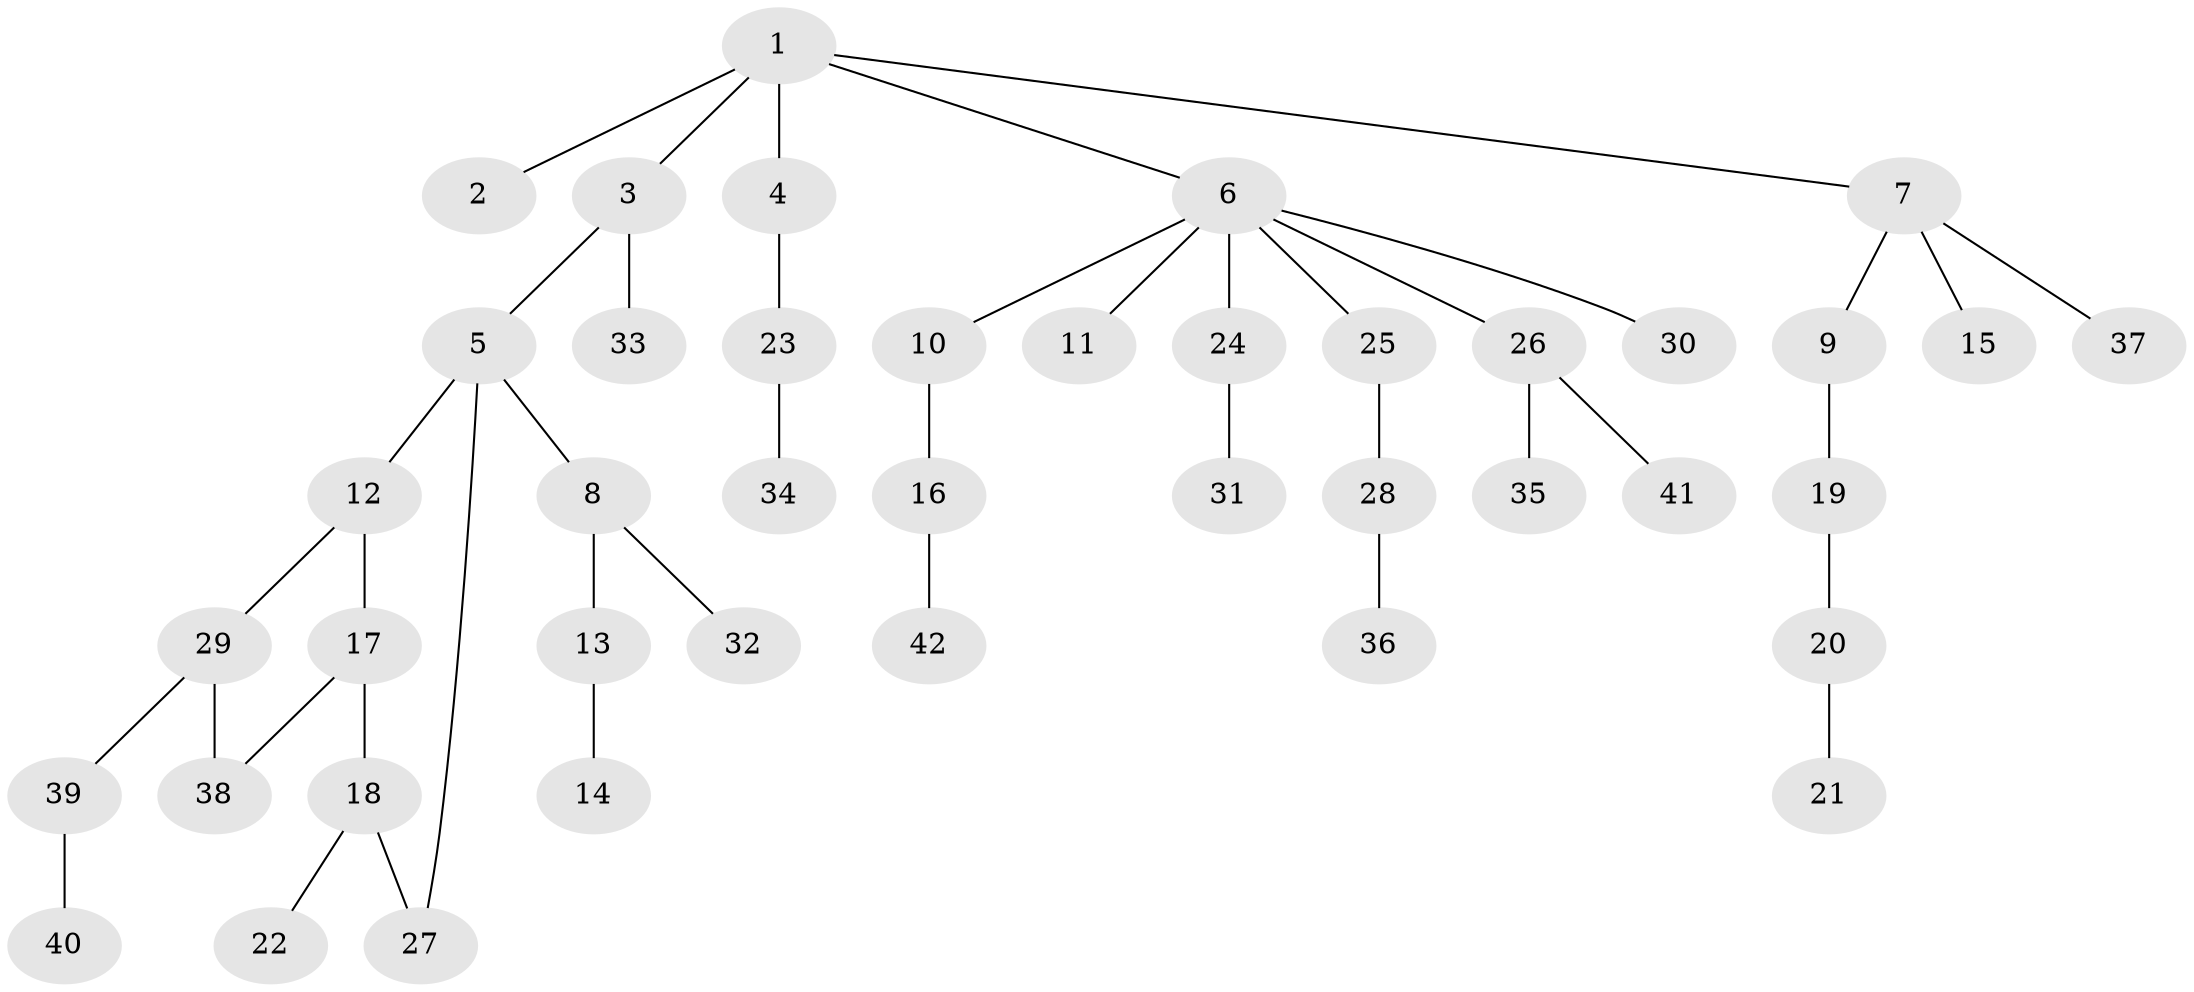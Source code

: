 // original degree distribution, {6: 0.01282051282051282, 1: 0.5, 3: 0.14102564102564102, 2: 0.23076923076923078, 5: 0.05128205128205128, 8: 0.01282051282051282, 4: 0.05128205128205128}
// Generated by graph-tools (version 1.1) at 2025/34/03/09/25 02:34:06]
// undirected, 42 vertices, 43 edges
graph export_dot {
graph [start="1"]
  node [color=gray90,style=filled];
  1;
  2;
  3;
  4;
  5;
  6;
  7;
  8;
  9;
  10;
  11;
  12;
  13;
  14;
  15;
  16;
  17;
  18;
  19;
  20;
  21;
  22;
  23;
  24;
  25;
  26;
  27;
  28;
  29;
  30;
  31;
  32;
  33;
  34;
  35;
  36;
  37;
  38;
  39;
  40;
  41;
  42;
  1 -- 2 [weight=1.0];
  1 -- 3 [weight=1.0];
  1 -- 4 [weight=1.0];
  1 -- 6 [weight=1.0];
  1 -- 7 [weight=1.0];
  3 -- 5 [weight=1.0];
  3 -- 33 [weight=2.0];
  4 -- 23 [weight=2.0];
  5 -- 8 [weight=1.0];
  5 -- 12 [weight=1.0];
  5 -- 27 [weight=1.0];
  6 -- 10 [weight=1.0];
  6 -- 11 [weight=1.0];
  6 -- 24 [weight=1.0];
  6 -- 25 [weight=1.0];
  6 -- 26 [weight=1.0];
  6 -- 30 [weight=1.0];
  7 -- 9 [weight=1.0];
  7 -- 15 [weight=1.0];
  7 -- 37 [weight=1.0];
  8 -- 13 [weight=1.0];
  8 -- 32 [weight=1.0];
  9 -- 19 [weight=1.0];
  10 -- 16 [weight=1.0];
  12 -- 17 [weight=1.0];
  12 -- 29 [weight=1.0];
  13 -- 14 [weight=2.0];
  16 -- 42 [weight=1.0];
  17 -- 18 [weight=1.0];
  17 -- 38 [weight=1.0];
  18 -- 22 [weight=1.0];
  18 -- 27 [weight=2.0];
  19 -- 20 [weight=1.0];
  20 -- 21 [weight=2.0];
  23 -- 34 [weight=1.0];
  24 -- 31 [weight=1.0];
  25 -- 28 [weight=1.0];
  26 -- 35 [weight=2.0];
  26 -- 41 [weight=1.0];
  28 -- 36 [weight=1.0];
  29 -- 38 [weight=1.0];
  29 -- 39 [weight=1.0];
  39 -- 40 [weight=1.0];
}
